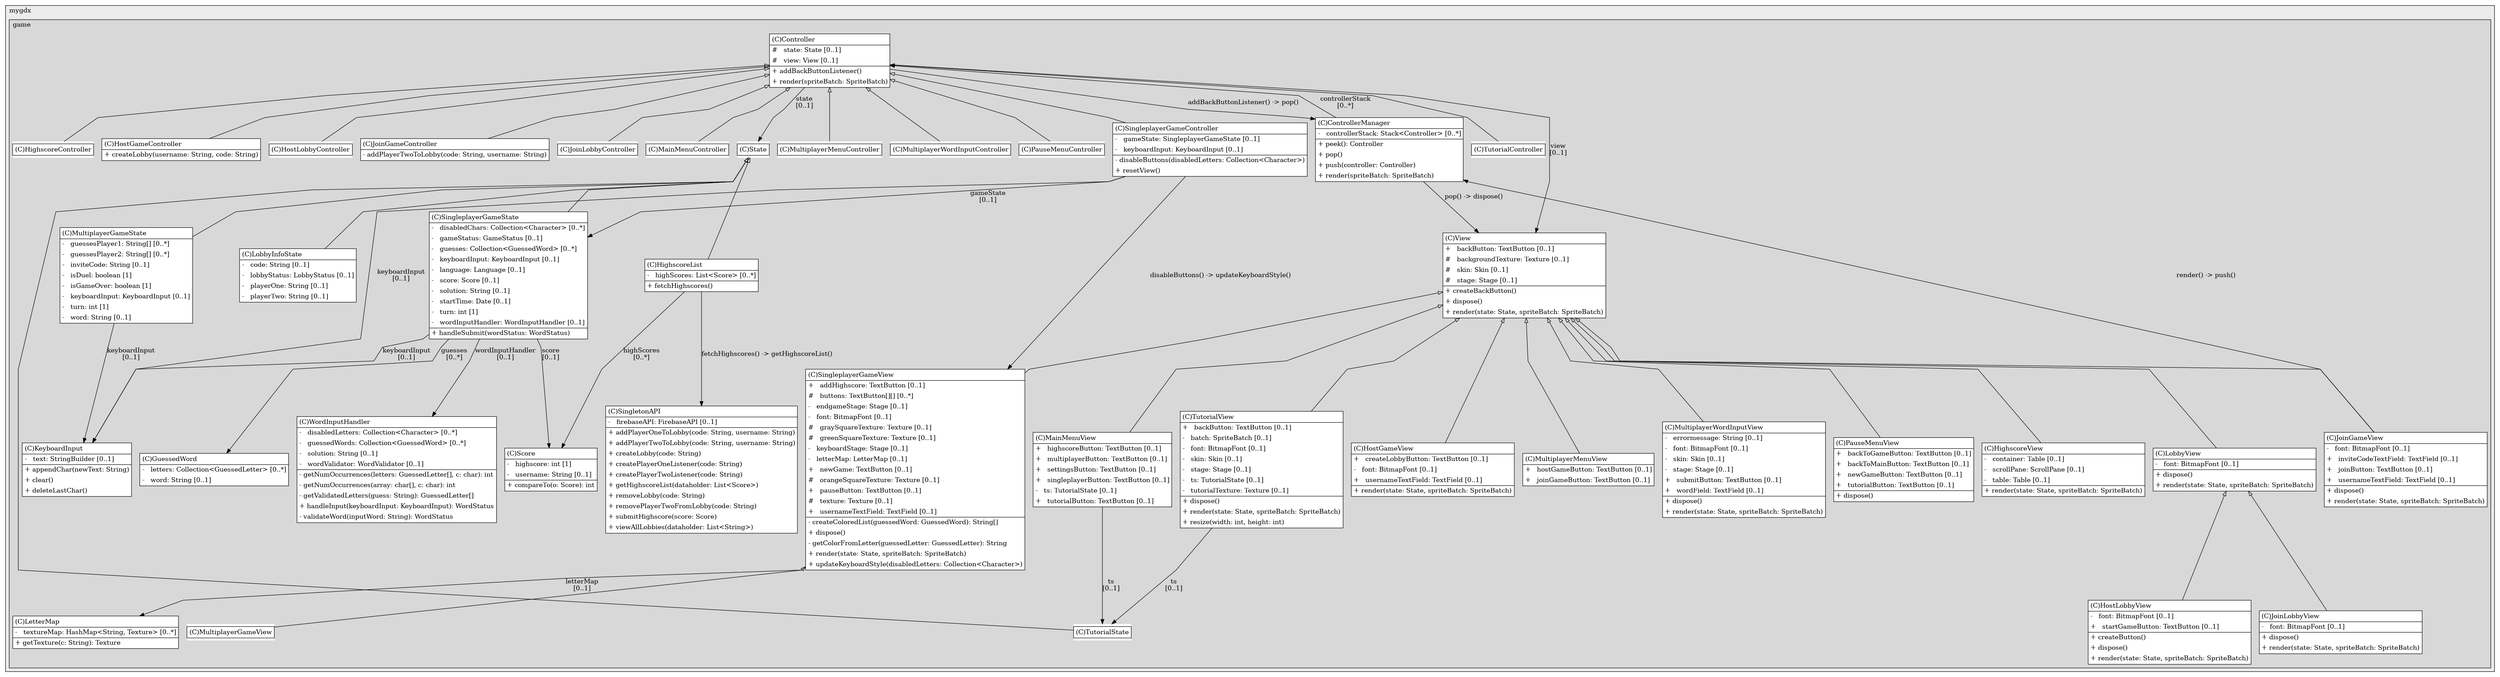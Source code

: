 @startuml

/' diagram meta data start
config=StructureConfiguration;
{
  "projectClassification": {
    "searchMode": "OpenProject", // OpenProject, AllProjects
    "includedProjects": "",
    "pathEndKeywords": "*.impl",
    "isClientPath": "",
    "isClientName": "",
    "isTestPath": "",
    "isTestName": "",
    "isMappingPath": "",
    "isMappingName": "",
    "isDataAccessPath": "",
    "isDataAccessName": "",
    "isDataStructurePath": "",
    "isDataStructureName": "",
    "isInterfaceStructuresPath": "",
    "isInterfaceStructuresName": "",
    "isEntryPointPath": "",
    "isEntryPointName": "",
    "treatFinalFieldsAsMandatory": false
  },
  "graphRestriction": {
    "classPackageExcludeFilter": "",
    "classPackageIncludeFilter": "",
    "classNameExcludeFilter": "",
    "classNameIncludeFilter": "",
    "methodNameExcludeFilter": "",
    "methodNameIncludeFilter": "",
    "removeByInheritance": "", // inheritance/annotation based filtering is done in a second step
    "removeByAnnotation": "",
    "removeByClassPackage": "", // cleanup the graph after inheritance/annotation based filtering is done
    "removeByClassName": "",
    "cutMappings": false,
    "cutEnum": true,
    "cutTests": true,
    "cutClient": true,
    "cutDataAccess": false,
    "cutInterfaceStructures": false,
    "cutDataStructures": false,
    "cutGetterAndSetter": true,
    "cutConstructors": true
  },
  "graphTraversal": {
    "forwardDepth": 6,
    "backwardDepth": 6,
    "classPackageExcludeFilter": "",
    "classPackageIncludeFilter": "",
    "classNameExcludeFilter": "",
    "classNameIncludeFilter": "",
    "methodNameExcludeFilter": "",
    "methodNameIncludeFilter": "",
    "hideMappings": false,
    "hideDataStructures": false,
    "hidePrivateMethods": true,
    "hideInterfaceCalls": true, // indirection: implementation -> interface (is hidden) -> implementation
    "onlyShowApplicationEntryPoints": false, // root node is included
    "useMethodCallsForStructureDiagram": "ForwardOnly" // ForwardOnly, BothDirections, No
  },
  "details": {
    "aggregation": "GroupByClass", // ByClass, GroupByClass, None
    "showClassGenericTypes": true,
    "showMethods": true,
    "showMethodParameterNames": true,
    "showMethodParameterTypes": true,
    "showMethodReturnType": true,
    "showPackageLevels": 2,
    "showDetailedClassStructure": true
  },
  "rootClass": "com.mygdx.game.view.HighscoreView",
  "extensionCallbackMethod": "" // qualified.class.name#methodName - signature: public static String method(String)
}
diagram meta data end '/



digraph g {
    rankdir="TB"
    splines=polyline
    

'nodes 
subgraph cluster_104370703 { 
   	label=mygdx
	labeljust=l
	fillcolor="#ececec"
	style=filled
   
   subgraph cluster_1554244721 { 
   	label=game
	labeljust=l
	fillcolor="#d8d8d8"
	style=filled
   
   Controller432447628[
	label=<<TABLE BORDER="1" CELLBORDER="0" CELLPADDING="4" CELLSPACING="0">
<TR><TD ALIGN="LEFT" >(C)Controller</TD></TR>
<HR/>
<TR><TD ALIGN="LEFT" >#   state: State [0..1]</TD></TR>
<TR><TD ALIGN="LEFT" >#   view: View [0..1]</TD></TR>
<HR/>
<TR><TD ALIGN="LEFT" >+ addBackButtonListener()</TD></TR>
<TR><TD ALIGN="LEFT" >+ render(spriteBatch: SpriteBatch)</TD></TR>
</TABLE>>
	style=filled
	margin=0
	shape=plaintext
	fillcolor="#FFFFFF"
];

ControllerManager432447628[
	label=<<TABLE BORDER="1" CELLBORDER="0" CELLPADDING="4" CELLSPACING="0">
<TR><TD ALIGN="LEFT" >(C)ControllerManager</TD></TR>
<HR/>
<TR><TD ALIGN="LEFT" >-   controllerStack: Stack&lt;Controller&gt; [0..*]</TD></TR>
<HR/>
<TR><TD ALIGN="LEFT" >+ peek(): Controller</TD></TR>
<TR><TD ALIGN="LEFT" >+ pop()</TD></TR>
<TR><TD ALIGN="LEFT" >+ push(controller: Controller)</TD></TR>
<TR><TD ALIGN="LEFT" >+ render(spriteBatch: SpriteBatch)</TD></TR>
</TABLE>>
	style=filled
	margin=0
	shape=plaintext
	fillcolor="#FFFFFF"
];

GuessedWord1654971861[
	label=<<TABLE BORDER="1" CELLBORDER="0" CELLPADDING="4" CELLSPACING="0">
<TR><TD ALIGN="LEFT" >(C)GuessedWord</TD></TR>
<HR/>
<TR><TD ALIGN="LEFT" >-   letters: Collection&lt;GuessedLetter&gt; [0..*]</TD></TR>
<TR><TD ALIGN="LEFT" >-   word: String [0..1]</TD></TR>
</TABLE>>
	style=filled
	margin=0
	shape=plaintext
	fillcolor="#FFFFFF"
];

HighscoreController432447628[
	label=<<TABLE BORDER="1" CELLBORDER="0" CELLPADDING="4" CELLSPACING="0">
<TR><TD ALIGN="LEFT" >(C)HighscoreController</TD></TR>
</TABLE>>
	style=filled
	margin=0
	shape=plaintext
	fillcolor="#FFFFFF"
];

HighscoreList416751291[
	label=<<TABLE BORDER="1" CELLBORDER="0" CELLPADDING="4" CELLSPACING="0">
<TR><TD ALIGN="LEFT" >(C)HighscoreList</TD></TR>
<HR/>
<TR><TD ALIGN="LEFT" >-   highScores: List&lt;Score&gt; [0..*]</TD></TR>
<HR/>
<TR><TD ALIGN="LEFT" >+ fetchHighscores()</TD></TR>
</TABLE>>
	style=filled
	margin=0
	shape=plaintext
	fillcolor="#FFFFFF"
];

HighscoreView1972638827[
	label=<<TABLE BORDER="1" CELLBORDER="0" CELLPADDING="4" CELLSPACING="0">
<TR><TD ALIGN="LEFT" >(C)HighscoreView</TD></TR>
<HR/>
<TR><TD ALIGN="LEFT" >-   container: Table [0..1]</TD></TR>
<TR><TD ALIGN="LEFT" >-   scrollPane: ScrollPane [0..1]</TD></TR>
<TR><TD ALIGN="LEFT" >-   table: Table [0..1]</TD></TR>
<HR/>
<TR><TD ALIGN="LEFT" >+ render(state: State, spriteBatch: SpriteBatch)</TD></TR>
</TABLE>>
	style=filled
	margin=0
	shape=plaintext
	fillcolor="#FFFFFF"
];

HostGameController2012137208[
	label=<<TABLE BORDER="1" CELLBORDER="0" CELLPADDING="4" CELLSPACING="0">
<TR><TD ALIGN="LEFT" >(C)HostGameController</TD></TR>
<HR/>
<TR><TD ALIGN="LEFT" >+ createLobby(username: String, code: String)</TD></TR>
</TABLE>>
	style=filled
	margin=0
	shape=plaintext
	fillcolor="#FFFFFF"
];

HostGameView560542591[
	label=<<TABLE BORDER="1" CELLBORDER="0" CELLPADDING="4" CELLSPACING="0">
<TR><TD ALIGN="LEFT" >(C)HostGameView</TD></TR>
<HR/>
<TR><TD ALIGN="LEFT" >+   createLobbyButton: TextButton [0..1]</TD></TR>
<TR><TD ALIGN="LEFT" >-   font: BitmapFont [0..1]</TD></TR>
<TR><TD ALIGN="LEFT" >+   usernameTextField: TextField [0..1]</TD></TR>
<HR/>
<TR><TD ALIGN="LEFT" >+ render(state: State, spriteBatch: SpriteBatch)</TD></TR>
</TABLE>>
	style=filled
	margin=0
	shape=plaintext
	fillcolor="#FFFFFF"
];

HostLobbyController2012137208[
	label=<<TABLE BORDER="1" CELLBORDER="0" CELLPADDING="4" CELLSPACING="0">
<TR><TD ALIGN="LEFT" >(C)HostLobbyController</TD></TR>
</TABLE>>
	style=filled
	margin=0
	shape=plaintext
	fillcolor="#FFFFFF"
];

HostLobbyView560542591[
	label=<<TABLE BORDER="1" CELLBORDER="0" CELLPADDING="4" CELLSPACING="0">
<TR><TD ALIGN="LEFT" >(C)HostLobbyView</TD></TR>
<HR/>
<TR><TD ALIGN="LEFT" >-   font: BitmapFont [0..1]</TD></TR>
<TR><TD ALIGN="LEFT" >+   startGameButton: TextButton [0..1]</TD></TR>
<HR/>
<TR><TD ALIGN="LEFT" >+ createButton()</TD></TR>
<TR><TD ALIGN="LEFT" >+ dispose()</TD></TR>
<TR><TD ALIGN="LEFT" >+ render(state: State, spriteBatch: SpriteBatch)</TD></TR>
</TABLE>>
	style=filled
	margin=0
	shape=plaintext
	fillcolor="#FFFFFF"
];

JoinGameController2012137208[
	label=<<TABLE BORDER="1" CELLBORDER="0" CELLPADDING="4" CELLSPACING="0">
<TR><TD ALIGN="LEFT" >(C)JoinGameController</TD></TR>
<HR/>
<TR><TD ALIGN="LEFT" >- addPlayerTwoToLobby(code: String, username: String)</TD></TR>
</TABLE>>
	style=filled
	margin=0
	shape=plaintext
	fillcolor="#FFFFFF"
];

JoinGameView560542591[
	label=<<TABLE BORDER="1" CELLBORDER="0" CELLPADDING="4" CELLSPACING="0">
<TR><TD ALIGN="LEFT" >(C)JoinGameView</TD></TR>
<HR/>
<TR><TD ALIGN="LEFT" >-   font: BitmapFont [0..1]</TD></TR>
<TR><TD ALIGN="LEFT" >+   inviteCodeTextField: TextField [0..1]</TD></TR>
<TR><TD ALIGN="LEFT" >+   joinButton: TextButton [0..1]</TD></TR>
<TR><TD ALIGN="LEFT" >+   usernameTextField: TextField [0..1]</TD></TR>
<HR/>
<TR><TD ALIGN="LEFT" >+ dispose()</TD></TR>
<TR><TD ALIGN="LEFT" >+ render(state: State, spriteBatch: SpriteBatch)</TD></TR>
</TABLE>>
	style=filled
	margin=0
	shape=plaintext
	fillcolor="#FFFFFF"
];

JoinLobbyController2012137208[
	label=<<TABLE BORDER="1" CELLBORDER="0" CELLPADDING="4" CELLSPACING="0">
<TR><TD ALIGN="LEFT" >(C)JoinLobbyController</TD></TR>
</TABLE>>
	style=filled
	margin=0
	shape=plaintext
	fillcolor="#FFFFFF"
];

JoinLobbyView560542591[
	label=<<TABLE BORDER="1" CELLBORDER="0" CELLPADDING="4" CELLSPACING="0">
<TR><TD ALIGN="LEFT" >(C)JoinLobbyView</TD></TR>
<HR/>
<TR><TD ALIGN="LEFT" >-   font: BitmapFont [0..1]</TD></TR>
<HR/>
<TR><TD ALIGN="LEFT" >+ dispose()</TD></TR>
<TR><TD ALIGN="LEFT" >+ render(state: State, spriteBatch: SpriteBatch)</TD></TR>
</TABLE>>
	style=filled
	margin=0
	shape=plaintext
	fillcolor="#FFFFFF"
];

KeyboardInput1654971861[
	label=<<TABLE BORDER="1" CELLBORDER="0" CELLPADDING="4" CELLSPACING="0">
<TR><TD ALIGN="LEFT" >(C)KeyboardInput</TD></TR>
<HR/>
<TR><TD ALIGN="LEFT" >-   text: StringBuilder [0..1]</TD></TR>
<HR/>
<TR><TD ALIGN="LEFT" >+ appendChar(newText: String)</TD></TR>
<TR><TD ALIGN="LEFT" >+ clear()</TD></TR>
<TR><TD ALIGN="LEFT" >+ deleteLastChar()</TD></TR>
</TABLE>>
	style=filled
	margin=0
	shape=plaintext
	fillcolor="#FFFFFF"
];

LetterMap1146161228[
	label=<<TABLE BORDER="1" CELLBORDER="0" CELLPADDING="4" CELLSPACING="0">
<TR><TD ALIGN="LEFT" >(C)LetterMap</TD></TR>
<HR/>
<TR><TD ALIGN="LEFT" >-   textureMap: HashMap&lt;String, Texture&gt; [0..*]</TD></TR>
<HR/>
<TR><TD ALIGN="LEFT" >+ getTexture(c: String): Texture</TD></TR>
</TABLE>>
	style=filled
	margin=0
	shape=plaintext
	fillcolor="#FFFFFF"
];

LobbyInfoState653830333[
	label=<<TABLE BORDER="1" CELLBORDER="0" CELLPADDING="4" CELLSPACING="0">
<TR><TD ALIGN="LEFT" >(C)LobbyInfoState</TD></TR>
<HR/>
<TR><TD ALIGN="LEFT" >-   code: String [0..1]</TD></TR>
<TR><TD ALIGN="LEFT" >-   lobbyStatus: LobbyStatus [0..1]</TD></TR>
<TR><TD ALIGN="LEFT" >-   playerOne: String [0..1]</TD></TR>
<TR><TD ALIGN="LEFT" >-   playerTwo: String [0..1]</TD></TR>
</TABLE>>
	style=filled
	margin=0
	shape=plaintext
	fillcolor="#FFFFFF"
];

LobbyView560542591[
	label=<<TABLE BORDER="1" CELLBORDER="0" CELLPADDING="4" CELLSPACING="0">
<TR><TD ALIGN="LEFT" >(C)LobbyView</TD></TR>
<HR/>
<TR><TD ALIGN="LEFT" >-   font: BitmapFont [0..1]</TD></TR>
<HR/>
<TR><TD ALIGN="LEFT" >+ dispose()</TD></TR>
<TR><TD ALIGN="LEFT" >+ render(state: State, spriteBatch: SpriteBatch)</TD></TR>
</TABLE>>
	style=filled
	margin=0
	shape=plaintext
	fillcolor="#FFFFFF"
];

MainMenuController432447628[
	label=<<TABLE BORDER="1" CELLBORDER="0" CELLPADDING="4" CELLSPACING="0">
<TR><TD ALIGN="LEFT" >(C)MainMenuController</TD></TR>
</TABLE>>
	style=filled
	margin=0
	shape=plaintext
	fillcolor="#FFFFFF"
];

MainMenuView1972638827[
	label=<<TABLE BORDER="1" CELLBORDER="0" CELLPADDING="4" CELLSPACING="0">
<TR><TD ALIGN="LEFT" >(C)MainMenuView</TD></TR>
<HR/>
<TR><TD ALIGN="LEFT" >+   highscoreButton: TextButton [0..1]</TD></TR>
<TR><TD ALIGN="LEFT" >+   multiplayerButton: TextButton [0..1]</TD></TR>
<TR><TD ALIGN="LEFT" >+   settingsButton: TextButton [0..1]</TD></TR>
<TR><TD ALIGN="LEFT" >+   singleplayerButton: TextButton [0..1]</TD></TR>
<TR><TD ALIGN="LEFT" >-   ts: TutorialState [0..1]</TD></TR>
<TR><TD ALIGN="LEFT" >+   tutorialButton: TextButton [0..1]</TD></TR>
</TABLE>>
	style=filled
	margin=0
	shape=plaintext
	fillcolor="#FFFFFF"
];

MultiplayerGameState653830333[
	label=<<TABLE BORDER="1" CELLBORDER="0" CELLPADDING="4" CELLSPACING="0">
<TR><TD ALIGN="LEFT" >(C)MultiplayerGameState</TD></TR>
<HR/>
<TR><TD ALIGN="LEFT" >-   guessesPlayer1: String[] [0..*]</TD></TR>
<TR><TD ALIGN="LEFT" >-   guessesPlayer2: String[] [0..*]</TD></TR>
<TR><TD ALIGN="LEFT" >-   inviteCode: String [0..1]</TD></TR>
<TR><TD ALIGN="LEFT" >-   isDuel: boolean [1]</TD></TR>
<TR><TD ALIGN="LEFT" >-   isGameOver: boolean [1]</TD></TR>
<TR><TD ALIGN="LEFT" >-   keyboardInput: KeyboardInput [0..1]</TD></TR>
<TR><TD ALIGN="LEFT" >-   turn: int [1]</TD></TR>
<TR><TD ALIGN="LEFT" >-   word: String [0..1]</TD></TR>
</TABLE>>
	style=filled
	margin=0
	shape=plaintext
	fillcolor="#FFFFFF"
];

MultiplayerGameView560542591[
	label=<<TABLE BORDER="1" CELLBORDER="0" CELLPADDING="4" CELLSPACING="0">
<TR><TD ALIGN="LEFT" >(C)MultiplayerGameView</TD></TR>
</TABLE>>
	style=filled
	margin=0
	shape=plaintext
	fillcolor="#FFFFFF"
];

MultiplayerMenuController2012137208[
	label=<<TABLE BORDER="1" CELLBORDER="0" CELLPADDING="4" CELLSPACING="0">
<TR><TD ALIGN="LEFT" >(C)MultiplayerMenuController</TD></TR>
</TABLE>>
	style=filled
	margin=0
	shape=plaintext
	fillcolor="#FFFFFF"
];

MultiplayerMenuView560542591[
	label=<<TABLE BORDER="1" CELLBORDER="0" CELLPADDING="4" CELLSPACING="0">
<TR><TD ALIGN="LEFT" >(C)MultiplayerMenuView</TD></TR>
<HR/>
<TR><TD ALIGN="LEFT" >+   hostGameButton: TextButton [0..1]</TD></TR>
<TR><TD ALIGN="LEFT" >+   joinGameButton: TextButton [0..1]</TD></TR>
</TABLE>>
	style=filled
	margin=0
	shape=plaintext
	fillcolor="#FFFFFF"
];

MultiplayerWordInputController2012137208[
	label=<<TABLE BORDER="1" CELLBORDER="0" CELLPADDING="4" CELLSPACING="0">
<TR><TD ALIGN="LEFT" >(C)MultiplayerWordInputController</TD></TR>
</TABLE>>
	style=filled
	margin=0
	shape=plaintext
	fillcolor="#FFFFFF"
];

MultiplayerWordInputView560542591[
	label=<<TABLE BORDER="1" CELLBORDER="0" CELLPADDING="4" CELLSPACING="0">
<TR><TD ALIGN="LEFT" >(C)MultiplayerWordInputView</TD></TR>
<HR/>
<TR><TD ALIGN="LEFT" >-   errormessage: String [0..1]</TD></TR>
<TR><TD ALIGN="LEFT" >-   font: BitmapFont [0..1]</TD></TR>
<TR><TD ALIGN="LEFT" >-   skin: Skin [0..1]</TD></TR>
<TR><TD ALIGN="LEFT" >-   stage: Stage [0..1]</TD></TR>
<TR><TD ALIGN="LEFT" >+   submitButton: TextButton [0..1]</TD></TR>
<TR><TD ALIGN="LEFT" >+   wordField: TextField [0..1]</TD></TR>
<HR/>
<TR><TD ALIGN="LEFT" >+ dispose()</TD></TR>
<TR><TD ALIGN="LEFT" >+ render(state: State, spriteBatch: SpriteBatch)</TD></TR>
</TABLE>>
	style=filled
	margin=0
	shape=plaintext
	fillcolor="#FFFFFF"
];

PauseMenuController432447628[
	label=<<TABLE BORDER="1" CELLBORDER="0" CELLPADDING="4" CELLSPACING="0">
<TR><TD ALIGN="LEFT" >(C)PauseMenuController</TD></TR>
</TABLE>>
	style=filled
	margin=0
	shape=plaintext
	fillcolor="#FFFFFF"
];

PauseMenuView1972638827[
	label=<<TABLE BORDER="1" CELLBORDER="0" CELLPADDING="4" CELLSPACING="0">
<TR><TD ALIGN="LEFT" >(C)PauseMenuView</TD></TR>
<HR/>
<TR><TD ALIGN="LEFT" >+   backToGameButton: TextButton [0..1]</TD></TR>
<TR><TD ALIGN="LEFT" >+   backToMainButton: TextButton [0..1]</TD></TR>
<TR><TD ALIGN="LEFT" >+   newGameButton: TextButton [0..1]</TD></TR>
<TR><TD ALIGN="LEFT" >+   tutorialButton: TextButton [0..1]</TD></TR>
<HR/>
<TR><TD ALIGN="LEFT" >+ dispose()</TD></TR>
</TABLE>>
	style=filled
	margin=0
	shape=plaintext
	fillcolor="#FFFFFF"
];

Score416751291[
	label=<<TABLE BORDER="1" CELLBORDER="0" CELLPADDING="4" CELLSPACING="0">
<TR><TD ALIGN="LEFT" >(C)Score</TD></TR>
<HR/>
<TR><TD ALIGN="LEFT" >-   highscore: int [1]</TD></TR>
<TR><TD ALIGN="LEFT" >-   username: String [0..1]</TD></TR>
<HR/>
<TR><TD ALIGN="LEFT" >+ compareTo(o: Score): int</TD></TR>
</TABLE>>
	style=filled
	margin=0
	shape=plaintext
	fillcolor="#FFFFFF"
];

SingleplayerGameController432447628[
	label=<<TABLE BORDER="1" CELLBORDER="0" CELLPADDING="4" CELLSPACING="0">
<TR><TD ALIGN="LEFT" >(C)SingleplayerGameController</TD></TR>
<HR/>
<TR><TD ALIGN="LEFT" >-   gameState: SingleplayerGameState [0..1]</TD></TR>
<TR><TD ALIGN="LEFT" >-   keyboardInput: KeyboardInput [0..1]</TD></TR>
<HR/>
<TR><TD ALIGN="LEFT" >- disableButtons(disabledLetters: Collection&lt;Character&gt;)</TD></TR>
<TR><TD ALIGN="LEFT" >+ resetView()</TD></TR>
</TABLE>>
	style=filled
	margin=0
	shape=plaintext
	fillcolor="#FFFFFF"
];

SingleplayerGameState55904599[
	label=<<TABLE BORDER="1" CELLBORDER="0" CELLPADDING="4" CELLSPACING="0">
<TR><TD ALIGN="LEFT" >(C)SingleplayerGameState</TD></TR>
<HR/>
<TR><TD ALIGN="LEFT" >-   disabledChars: Collection&lt;Character&gt; [0..*]</TD></TR>
<TR><TD ALIGN="LEFT" >-   gameStatus: GameStatus [0..1]</TD></TR>
<TR><TD ALIGN="LEFT" >-   guesses: Collection&lt;GuessedWord&gt; [0..*]</TD></TR>
<TR><TD ALIGN="LEFT" >-   keyboardInput: KeyboardInput [0..1]</TD></TR>
<TR><TD ALIGN="LEFT" >-   language: Language [0..1]</TD></TR>
<TR><TD ALIGN="LEFT" >-   score: Score [0..1]</TD></TR>
<TR><TD ALIGN="LEFT" >-   solution: String [0..1]</TD></TR>
<TR><TD ALIGN="LEFT" >-   startTime: Date [0..1]</TD></TR>
<TR><TD ALIGN="LEFT" >-   turn: int [1]</TD></TR>
<TR><TD ALIGN="LEFT" >-   wordInputHandler: WordInputHandler [0..1]</TD></TR>
<HR/>
<TR><TD ALIGN="LEFT" >+ handleSubmit(wordStatus: WordStatus)</TD></TR>
</TABLE>>
	style=filled
	margin=0
	shape=plaintext
	fillcolor="#FFFFFF"
];

SingleplayerGameView1972638827[
	label=<<TABLE BORDER="1" CELLBORDER="0" CELLPADDING="4" CELLSPACING="0">
<TR><TD ALIGN="LEFT" >(C)SingleplayerGameView</TD></TR>
<HR/>
<TR><TD ALIGN="LEFT" >+   addHighscore: TextButton [0..1]</TD></TR>
<TR><TD ALIGN="LEFT" >#   buttons: TextButton[][] [0..*]</TD></TR>
<TR><TD ALIGN="LEFT" >-   endgameStage: Stage [0..1]</TD></TR>
<TR><TD ALIGN="LEFT" >-   font: BitmapFont [0..1]</TD></TR>
<TR><TD ALIGN="LEFT" >#   graySquareTexture: Texture [0..1]</TD></TR>
<TR><TD ALIGN="LEFT" >#   greenSquareTexture: Texture [0..1]</TD></TR>
<TR><TD ALIGN="LEFT" >-   keyboardStage: Stage [0..1]</TD></TR>
<TR><TD ALIGN="LEFT" >-   letterMap: LetterMap [0..1]</TD></TR>
<TR><TD ALIGN="LEFT" >+   newGame: TextButton [0..1]</TD></TR>
<TR><TD ALIGN="LEFT" >#   orangeSquareTexture: Texture [0..1]</TD></TR>
<TR><TD ALIGN="LEFT" >+   pauseButton: TextButton [0..1]</TD></TR>
<TR><TD ALIGN="LEFT" >#   texture: Texture [0..1]</TD></TR>
<TR><TD ALIGN="LEFT" >+   usernameTextField: TextField [0..1]</TD></TR>
<HR/>
<TR><TD ALIGN="LEFT" >- createColoredList(guessedWord: GuessedWord): String[]</TD></TR>
<TR><TD ALIGN="LEFT" >+ dispose()</TD></TR>
<TR><TD ALIGN="LEFT" >- getColorFromLetter(guessedLetter: GuessedLetter): String</TD></TR>
<TR><TD ALIGN="LEFT" >+ render(state: State, spriteBatch: SpriteBatch)</TD></TR>
<TR><TD ALIGN="LEFT" >+ updateKeyboardStyle(disabledLetters: Collection&lt;Character&gt;)</TD></TR>
</TABLE>>
	style=filled
	margin=0
	shape=plaintext
	fillcolor="#FFFFFF"
];

SingletonAPI1030395847[
	label=<<TABLE BORDER="1" CELLBORDER="0" CELLPADDING="4" CELLSPACING="0">
<TR><TD ALIGN="LEFT" >(C)SingletonAPI</TD></TR>
<HR/>
<TR><TD ALIGN="LEFT" >-   firebaseAPI: FirebaseAPI [0..1]</TD></TR>
<HR/>
<TR><TD ALIGN="LEFT" >+ addPlayerOneToLobby(code: String, username: String)</TD></TR>
<TR><TD ALIGN="LEFT" >+ addPlayerTwoToLobby(code: String, username: String)</TD></TR>
<TR><TD ALIGN="LEFT" >+ createLobby(code: String)</TD></TR>
<TR><TD ALIGN="LEFT" >+ createPlayerOneListener(code: String)</TD></TR>
<TR><TD ALIGN="LEFT" >+ createPlayerTwoListener(code: String)</TD></TR>
<TR><TD ALIGN="LEFT" >+ getHighscoreList(dataholder: List&lt;Score&gt;)</TD></TR>
<TR><TD ALIGN="LEFT" >+ removeLobby(code: String)</TD></TR>
<TR><TD ALIGN="LEFT" >+ removePlayerTwoFromLobby(code: String)</TD></TR>
<TR><TD ALIGN="LEFT" >+ submitHighscore(score: Score)</TD></TR>
<TR><TD ALIGN="LEFT" >+ viewAllLobbies(dataholder: List&lt;String&gt;)</TD></TR>
</TABLE>>
	style=filled
	margin=0
	shape=plaintext
	fillcolor="#FFFFFF"
];

State55904599[
	label=<<TABLE BORDER="1" CELLBORDER="0" CELLPADDING="4" CELLSPACING="0">
<TR><TD ALIGN="LEFT" >(C)State</TD></TR>
</TABLE>>
	style=filled
	margin=0
	shape=plaintext
	fillcolor="#FFFFFF"
];

TutorialController432447628[
	label=<<TABLE BORDER="1" CELLBORDER="0" CELLPADDING="4" CELLSPACING="0">
<TR><TD ALIGN="LEFT" >(C)TutorialController</TD></TR>
</TABLE>>
	style=filled
	margin=0
	shape=plaintext
	fillcolor="#FFFFFF"
];

TutorialState55904599[
	label=<<TABLE BORDER="1" CELLBORDER="0" CELLPADDING="4" CELLSPACING="0">
<TR><TD ALIGN="LEFT" >(C)TutorialState</TD></TR>
</TABLE>>
	style=filled
	margin=0
	shape=plaintext
	fillcolor="#FFFFFF"
];

TutorialView1972638827[
	label=<<TABLE BORDER="1" CELLBORDER="0" CELLPADDING="4" CELLSPACING="0">
<TR><TD ALIGN="LEFT" >(C)TutorialView</TD></TR>
<HR/>
<TR><TD ALIGN="LEFT" >+   backButton: TextButton [0..1]</TD></TR>
<TR><TD ALIGN="LEFT" >-   batch: SpriteBatch [0..1]</TD></TR>
<TR><TD ALIGN="LEFT" >-   font: BitmapFont [0..1]</TD></TR>
<TR><TD ALIGN="LEFT" >-   skin: Skin [0..1]</TD></TR>
<TR><TD ALIGN="LEFT" >-   stage: Stage [0..1]</TD></TR>
<TR><TD ALIGN="LEFT" >-   ts: TutorialState [0..1]</TD></TR>
<TR><TD ALIGN="LEFT" >-   tutorialTexture: Texture [0..1]</TD></TR>
<HR/>
<TR><TD ALIGN="LEFT" >+ dispose()</TD></TR>
<TR><TD ALIGN="LEFT" >+ render(state: State, spriteBatch: SpriteBatch)</TD></TR>
<TR><TD ALIGN="LEFT" >+ resize(width: int, height: int)</TD></TR>
</TABLE>>
	style=filled
	margin=0
	shape=plaintext
	fillcolor="#FFFFFF"
];

View1972638827[
	label=<<TABLE BORDER="1" CELLBORDER="0" CELLPADDING="4" CELLSPACING="0">
<TR><TD ALIGN="LEFT" >(C)View</TD></TR>
<HR/>
<TR><TD ALIGN="LEFT" >+   backButton: TextButton [0..1]</TD></TR>
<TR><TD ALIGN="LEFT" >#   backgroundTexture: Texture [0..1]</TD></TR>
<TR><TD ALIGN="LEFT" >#   skin: Skin [0..1]</TD></TR>
<TR><TD ALIGN="LEFT" >#   stage: Stage [0..1]</TD></TR>
<HR/>
<TR><TD ALIGN="LEFT" >+ createBackButton()</TD></TR>
<TR><TD ALIGN="LEFT" >+ dispose()</TD></TR>
<TR><TD ALIGN="LEFT" >+ render(state: State, spriteBatch: SpriteBatch)</TD></TR>
</TABLE>>
	style=filled
	margin=0
	shape=plaintext
	fillcolor="#FFFFFF"
];

WordInputHandler1654971861[
	label=<<TABLE BORDER="1" CELLBORDER="0" CELLPADDING="4" CELLSPACING="0">
<TR><TD ALIGN="LEFT" >(C)WordInputHandler</TD></TR>
<HR/>
<TR><TD ALIGN="LEFT" >-   disabledLetters: Collection&lt;Character&gt; [0..*]</TD></TR>
<TR><TD ALIGN="LEFT" >-   guessedWords: Collection&lt;GuessedWord&gt; [0..*]</TD></TR>
<TR><TD ALIGN="LEFT" >-   solution: String [0..1]</TD></TR>
<TR><TD ALIGN="LEFT" >-   wordValidator: WordValidator [0..1]</TD></TR>
<HR/>
<TR><TD ALIGN="LEFT" >- getNumOccurrences(letters: GuessedLetter[], c: char): int</TD></TR>
<TR><TD ALIGN="LEFT" >- getNumOccurrences(array: char[], c: char): int</TD></TR>
<TR><TD ALIGN="LEFT" >- getValidatedLetters(guess: String): GuessedLetter[]</TD></TR>
<TR><TD ALIGN="LEFT" >+ handleInput(keyboardInput: KeyboardInput): WordStatus</TD></TR>
<TR><TD ALIGN="LEFT" >- validateWord(inputWord: String): WordStatus</TD></TR>
</TABLE>>
	style=filled
	margin=0
	shape=plaintext
	fillcolor="#FFFFFF"
];
} 
} 

'edges    
Controller432447628 -> ControllerManager432447628[label="addBackButtonListener() -> pop()"];
Controller432447628 -> HighscoreController432447628[arrowhead=none, arrowtail=empty, dir=both];
Controller432447628 -> HostGameController2012137208[arrowhead=none, arrowtail=empty, dir=both];
Controller432447628 -> HostLobbyController2012137208[arrowhead=none, arrowtail=empty, dir=both];
Controller432447628 -> JoinGameController2012137208[arrowhead=none, arrowtail=empty, dir=both];
Controller432447628 -> JoinLobbyController2012137208[arrowhead=none, arrowtail=empty, dir=both];
Controller432447628 -> MainMenuController432447628[arrowhead=none, arrowtail=empty, dir=both];
Controller432447628 -> MultiplayerMenuController2012137208[arrowhead=none, arrowtail=empty, dir=both];
Controller432447628 -> MultiplayerWordInputController2012137208[arrowhead=none, arrowtail=empty, dir=both];
Controller432447628 -> PauseMenuController432447628[arrowhead=none, arrowtail=empty, dir=both];
Controller432447628 -> SingleplayerGameController432447628[arrowhead=none, arrowtail=empty, dir=both];
Controller432447628 -> State55904599[label="state
[0..1]"];
Controller432447628 -> TutorialController432447628[arrowhead=none, arrowtail=empty, dir=both];
Controller432447628 -> View1972638827[label="view
[0..1]"];
ControllerManager432447628 -> Controller432447628[label="controllerStack
[0..*]"];
ControllerManager432447628 -> View1972638827[label="pop() -> dispose()"];
HighscoreList416751291 -> Score416751291[label="highScores
[0..*]"];
HighscoreList416751291 -> SingletonAPI1030395847[label="fetchHighscores() -> getHighscoreList()"];
JoinGameView560542591 -> ControllerManager432447628[label="render() -> push()"];
LobbyView560542591 -> HostLobbyView560542591[arrowhead=none, arrowtail=empty, dir=both];
LobbyView560542591 -> JoinLobbyView560542591[arrowhead=none, arrowtail=empty, dir=both];
MainMenuView1972638827 -> TutorialState55904599[label="ts
[0..1]"];
MultiplayerGameState653830333 -> KeyboardInput1654971861[label="keyboardInput
[0..1]"];
SingleplayerGameController432447628 -> KeyboardInput1654971861[label="keyboardInput
[0..1]"];
SingleplayerGameController432447628 -> SingleplayerGameState55904599[label="gameState
[0..1]"];
SingleplayerGameController432447628 -> SingleplayerGameView1972638827[label="disableButtons() -> updateKeyboardStyle()"];
SingleplayerGameState55904599 -> GuessedWord1654971861[label="guesses
[0..*]"];
SingleplayerGameState55904599 -> KeyboardInput1654971861[label="keyboardInput
[0..1]"];
SingleplayerGameState55904599 -> Score416751291[label="score
[0..1]"];
SingleplayerGameState55904599 -> WordInputHandler1654971861[label="wordInputHandler
[0..1]"];
SingleplayerGameView1972638827 -> LetterMap1146161228[label="letterMap
[0..1]"];
SingleplayerGameView1972638827 -> MultiplayerGameView560542591[arrowhead=none, arrowtail=empty, dir=both];
State55904599 -> HighscoreList416751291[arrowhead=none, arrowtail=empty, dir=both];
State55904599 -> LobbyInfoState653830333[arrowhead=none, arrowtail=empty, dir=both];
State55904599 -> MultiplayerGameState653830333[arrowhead=none, arrowtail=empty, dir=both];
State55904599 -> SingleplayerGameState55904599[arrowhead=none, arrowtail=empty, dir=both];
State55904599 -> TutorialState55904599[arrowhead=none, arrowtail=empty, dir=both];
TutorialView1972638827 -> TutorialState55904599[label="ts
[0..1]"];
View1972638827 -> HighscoreView1972638827[arrowhead=none, arrowtail=empty, dir=both];
View1972638827 -> HostGameView560542591[arrowhead=none, arrowtail=empty, dir=both];
View1972638827 -> JoinGameView560542591[arrowhead=none, arrowtail=empty, dir=both];
View1972638827 -> LobbyView560542591[arrowhead=none, arrowtail=empty, dir=both];
View1972638827 -> MainMenuView1972638827[arrowhead=none, arrowtail=empty, dir=both];
View1972638827 -> MultiplayerMenuView560542591[arrowhead=none, arrowtail=empty, dir=both];
View1972638827 -> MultiplayerWordInputView560542591[arrowhead=none, arrowtail=empty, dir=both];
View1972638827 -> PauseMenuView1972638827[arrowhead=none, arrowtail=empty, dir=both];
View1972638827 -> SingleplayerGameView1972638827[arrowhead=none, arrowtail=empty, dir=both];
View1972638827 -> TutorialView1972638827[arrowhead=none, arrowtail=empty, dir=both];
    
}
@enduml